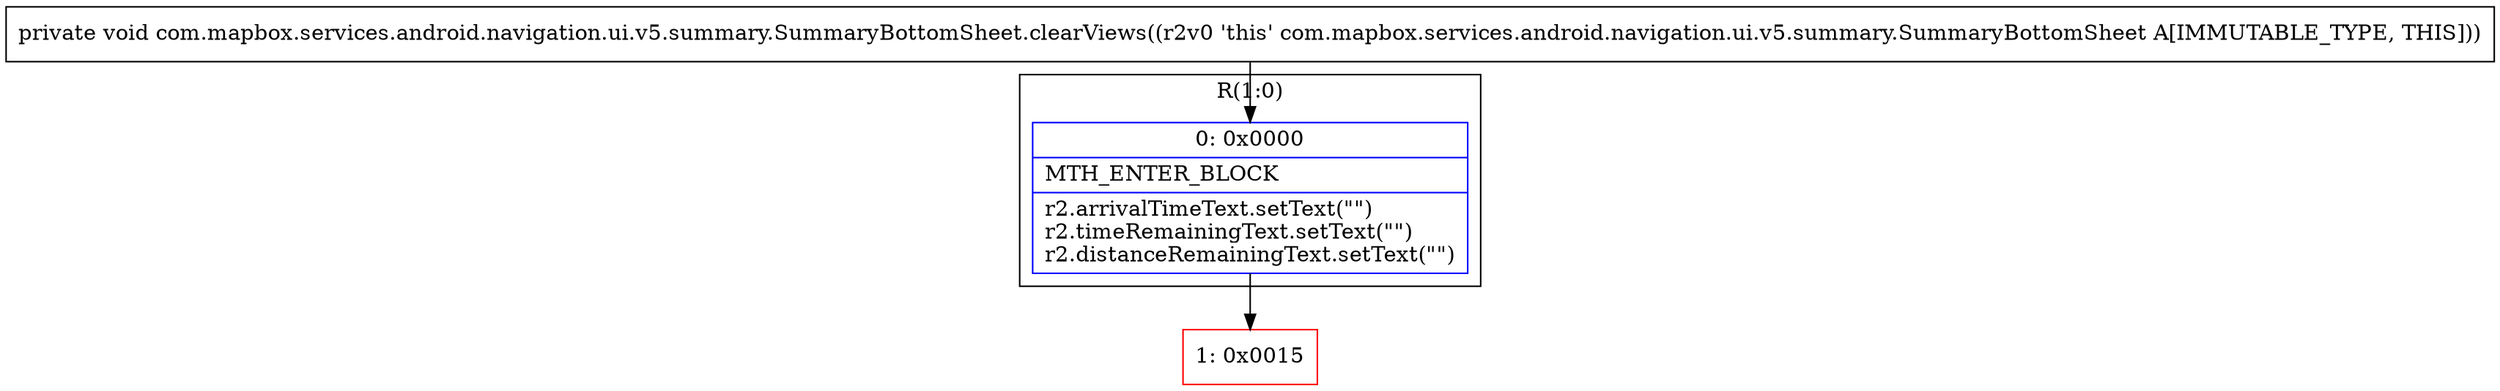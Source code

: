 digraph "CFG forcom.mapbox.services.android.navigation.ui.v5.summary.SummaryBottomSheet.clearViews()V" {
subgraph cluster_Region_1354072854 {
label = "R(1:0)";
node [shape=record,color=blue];
Node_0 [shape=record,label="{0\:\ 0x0000|MTH_ENTER_BLOCK\l|r2.arrivalTimeText.setText(\"\")\lr2.timeRemainingText.setText(\"\")\lr2.distanceRemainingText.setText(\"\")\l}"];
}
Node_1 [shape=record,color=red,label="{1\:\ 0x0015}"];
MethodNode[shape=record,label="{private void com.mapbox.services.android.navigation.ui.v5.summary.SummaryBottomSheet.clearViews((r2v0 'this' com.mapbox.services.android.navigation.ui.v5.summary.SummaryBottomSheet A[IMMUTABLE_TYPE, THIS])) }"];
MethodNode -> Node_0;
Node_0 -> Node_1;
}

